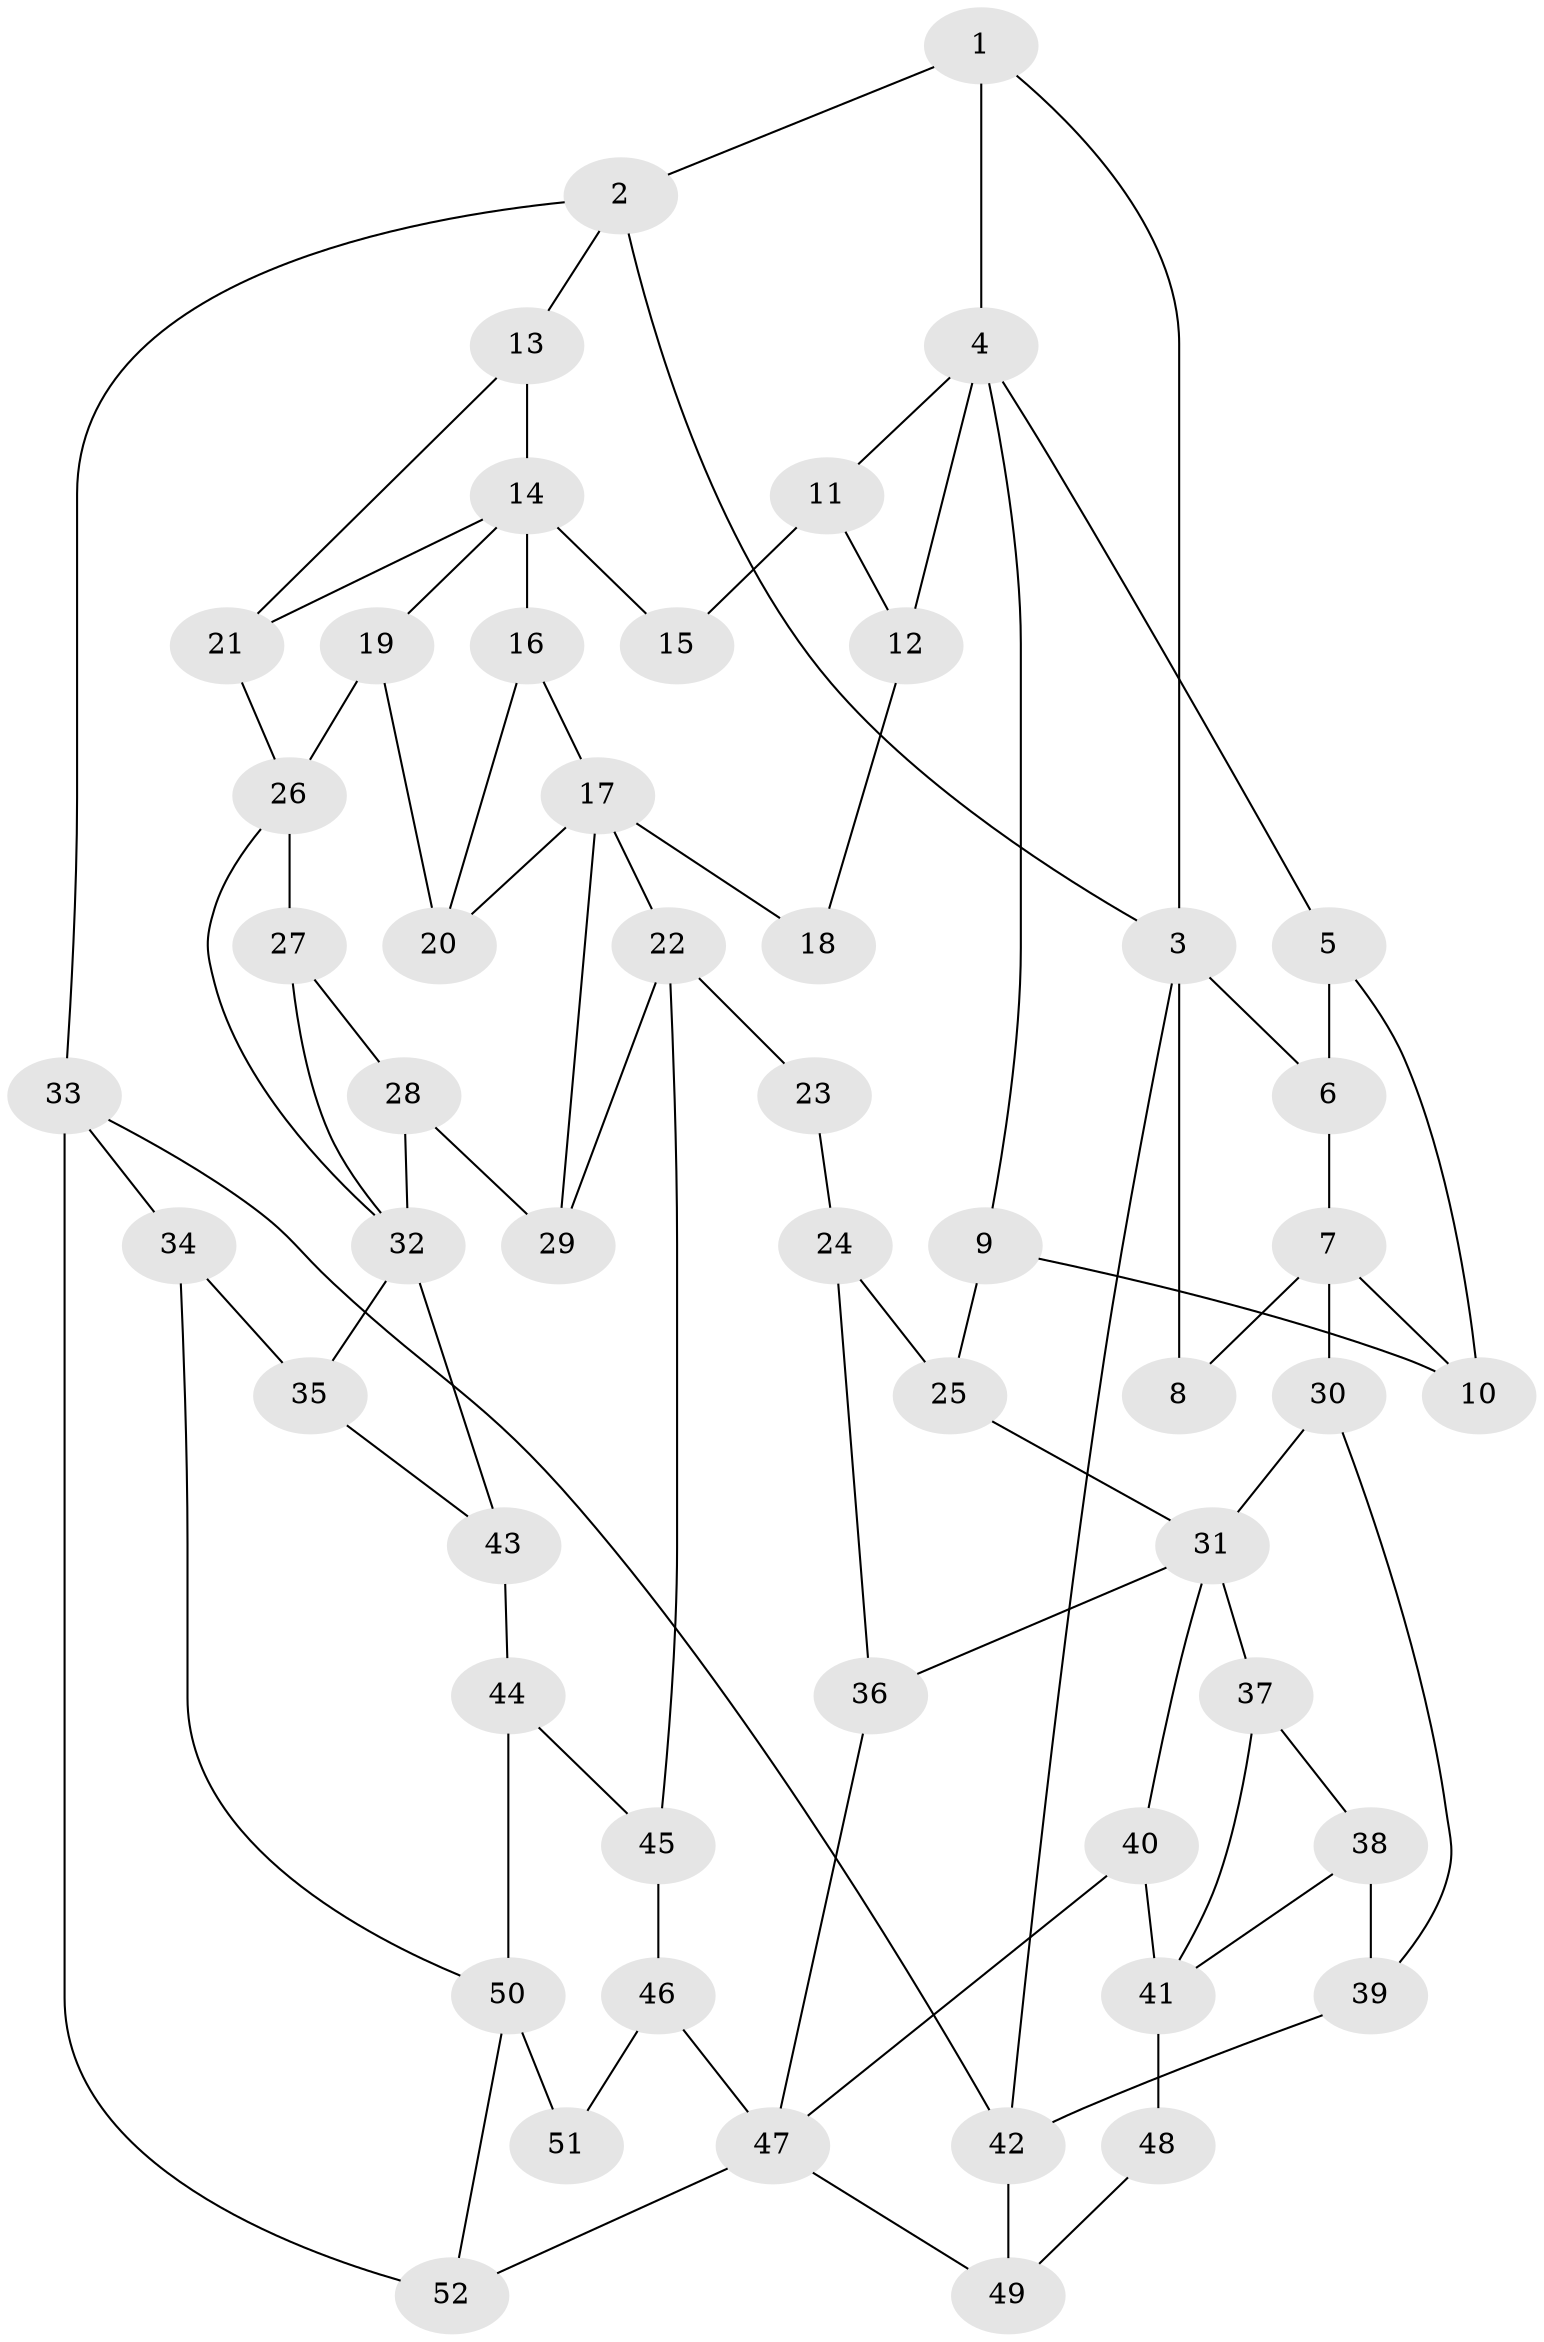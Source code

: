 // original degree distribution, {3: 0.019417475728155338, 4: 0.2815533980582524, 6: 0.2524271844660194, 5: 0.44660194174757284}
// Generated by graph-tools (version 1.1) at 2025/38/03/09/25 02:38:48]
// undirected, 52 vertices, 86 edges
graph export_dot {
graph [start="1"]
  node [color=gray90,style=filled];
  1;
  2;
  3;
  4;
  5;
  6;
  7;
  8;
  9;
  10;
  11;
  12;
  13;
  14;
  15;
  16;
  17;
  18;
  19;
  20;
  21;
  22;
  23;
  24;
  25;
  26;
  27;
  28;
  29;
  30;
  31;
  32;
  33;
  34;
  35;
  36;
  37;
  38;
  39;
  40;
  41;
  42;
  43;
  44;
  45;
  46;
  47;
  48;
  49;
  50;
  51;
  52;
  1 -- 2 [weight=1.0];
  1 -- 3 [weight=1.0];
  1 -- 4 [weight=2.0];
  2 -- 3 [weight=1.0];
  2 -- 13 [weight=1.0];
  2 -- 33 [weight=1.0];
  3 -- 6 [weight=1.0];
  3 -- 8 [weight=1.0];
  3 -- 42 [weight=1.0];
  4 -- 5 [weight=1.0];
  4 -- 9 [weight=1.0];
  4 -- 11 [weight=1.0];
  4 -- 12 [weight=1.0];
  5 -- 6 [weight=1.0];
  5 -- 10 [weight=1.0];
  6 -- 7 [weight=1.0];
  7 -- 8 [weight=2.0];
  7 -- 10 [weight=1.0];
  7 -- 30 [weight=2.0];
  9 -- 10 [weight=1.0];
  9 -- 25 [weight=1.0];
  11 -- 12 [weight=1.0];
  11 -- 15 [weight=1.0];
  12 -- 18 [weight=1.0];
  13 -- 14 [weight=1.0];
  13 -- 21 [weight=1.0];
  14 -- 15 [weight=2.0];
  14 -- 16 [weight=1.0];
  14 -- 19 [weight=1.0];
  14 -- 21 [weight=1.0];
  16 -- 17 [weight=1.0];
  16 -- 20 [weight=1.0];
  17 -- 18 [weight=2.0];
  17 -- 20 [weight=1.0];
  17 -- 22 [weight=1.0];
  17 -- 29 [weight=1.0];
  19 -- 20 [weight=1.0];
  19 -- 26 [weight=1.0];
  21 -- 26 [weight=1.0];
  22 -- 23 [weight=2.0];
  22 -- 29 [weight=1.0];
  22 -- 45 [weight=2.0];
  23 -- 24 [weight=2.0];
  24 -- 25 [weight=2.0];
  24 -- 36 [weight=2.0];
  25 -- 31 [weight=1.0];
  26 -- 27 [weight=3.0];
  26 -- 32 [weight=1.0];
  27 -- 28 [weight=1.0];
  27 -- 32 [weight=2.0];
  28 -- 29 [weight=1.0];
  28 -- 32 [weight=1.0];
  30 -- 31 [weight=2.0];
  30 -- 39 [weight=1.0];
  31 -- 36 [weight=1.0];
  31 -- 37 [weight=1.0];
  31 -- 40 [weight=1.0];
  32 -- 35 [weight=1.0];
  32 -- 43 [weight=1.0];
  33 -- 34 [weight=1.0];
  33 -- 42 [weight=1.0];
  33 -- 52 [weight=1.0];
  34 -- 35 [weight=1.0];
  34 -- 50 [weight=1.0];
  35 -- 43 [weight=1.0];
  36 -- 47 [weight=2.0];
  37 -- 38 [weight=1.0];
  37 -- 41 [weight=1.0];
  38 -- 39 [weight=1.0];
  38 -- 41 [weight=1.0];
  39 -- 42 [weight=1.0];
  40 -- 41 [weight=2.0];
  40 -- 47 [weight=1.0];
  41 -- 48 [weight=2.0];
  42 -- 49 [weight=1.0];
  43 -- 44 [weight=1.0];
  44 -- 45 [weight=2.0];
  44 -- 50 [weight=2.0];
  45 -- 46 [weight=1.0];
  46 -- 47 [weight=1.0];
  46 -- 51 [weight=1.0];
  47 -- 49 [weight=1.0];
  47 -- 52 [weight=1.0];
  48 -- 49 [weight=1.0];
  50 -- 51 [weight=2.0];
  50 -- 52 [weight=1.0];
}
